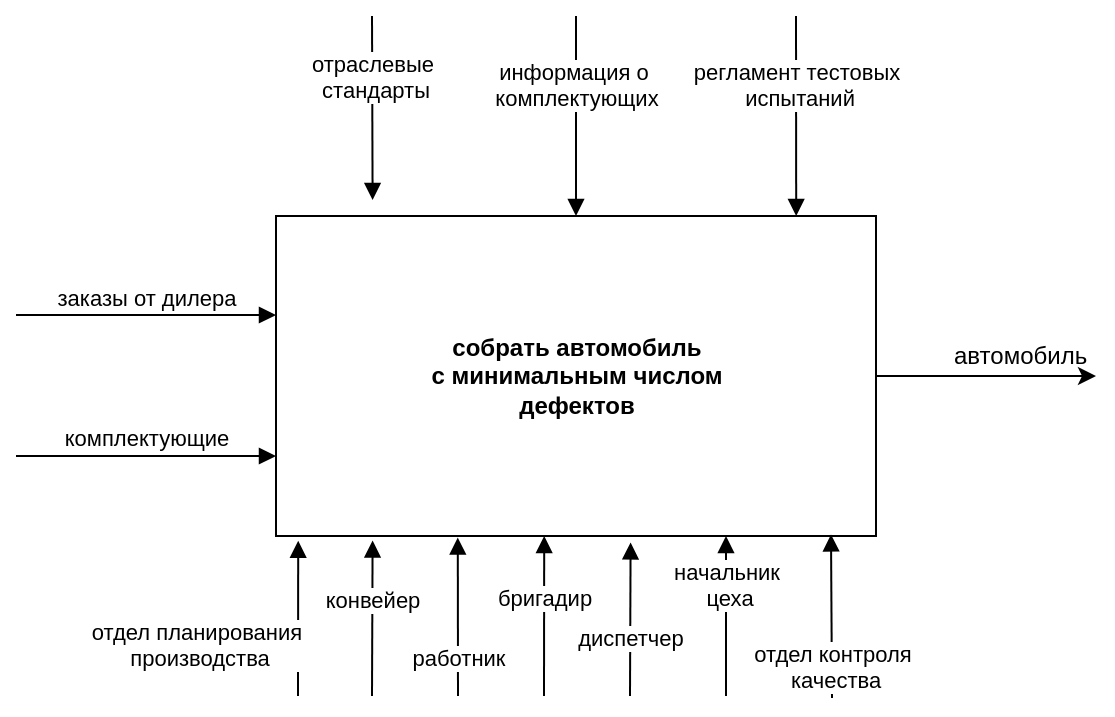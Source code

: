 <mxfile version="10.7.9" type="device"><diagram id="YTqsju27xWDpP7YbrK9V" name="Page-1"><mxGraphModel dx="1114" dy="533" grid="1" gridSize="10" guides="1" tooltips="1" connect="1" arrows="1" fold="1" page="1" pageScale="1" pageWidth="827" pageHeight="1169" math="0" shadow="0"><root><mxCell id="0"/><mxCell id="1" parent="0"/><mxCell id="KFZn-yLnCuIJ5BbBIRQ0-3" value="" style="edgeStyle=orthogonalEdgeStyle;rounded=0;orthogonalLoop=1;jettySize=auto;html=1;" parent="1" source="KFZn-yLnCuIJ5BbBIRQ0-1" edge="1"><mxGeometry relative="1" as="geometry"><mxPoint x="620" y="300" as="targetPoint"/></mxGeometry></mxCell><mxCell id="KFZn-yLnCuIJ5BbBIRQ0-1" value="&lt;b&gt;собрать автомобиль&lt;br&gt;&amp;nbsp;с минимальным числом&amp;nbsp;&lt;br&gt;дефектов&lt;/b&gt;" style="html=1;" parent="1" vertex="1"><mxGeometry x="210" y="220" width="300" height="160" as="geometry"/></mxCell><mxCell id="KFZn-yLnCuIJ5BbBIRQ0-6" value="заказы от дилера" style="html=1;verticalAlign=bottom;endArrow=block;" parent="1" edge="1"><mxGeometry width="80" relative="1" as="geometry"><mxPoint x="80" y="269.5" as="sourcePoint"/><mxPoint x="210" y="269.5" as="targetPoint"/></mxGeometry></mxCell><mxCell id="KFZn-yLnCuIJ5BbBIRQ0-9" value="отраслевые&lt;br&gt;&amp;nbsp;стандарты" style="html=1;verticalAlign=bottom;endArrow=block;entryX=0.161;entryY=-0.05;entryDx=0;entryDy=0;entryPerimeter=0;" parent="1" target="KFZn-yLnCuIJ5BbBIRQ0-1" edge="1"><mxGeometry width="80" relative="1" as="geometry"><mxPoint x="258" y="120" as="sourcePoint"/><mxPoint x="280" y="150" as="targetPoint"/></mxGeometry></mxCell><mxCell id="KFZn-yLnCuIJ5BbBIRQ0-10" value="информация о&amp;nbsp;&lt;br&gt;комплектующих" style="html=1;verticalAlign=bottom;endArrow=block;entryX=0.5;entryY=0;entryDx=0;entryDy=0;" parent="1" target="KFZn-yLnCuIJ5BbBIRQ0-1" edge="1"><mxGeometry width="80" relative="1" as="geometry"><mxPoint x="360" y="120" as="sourcePoint"/><mxPoint x="390" y="120" as="targetPoint"/></mxGeometry></mxCell><mxCell id="KFZn-yLnCuIJ5BbBIRQ0-11" value="конвейер" style="html=1;verticalAlign=bottom;endArrow=block;entryX=0.161;entryY=1.014;entryDx=0;entryDy=0;entryPerimeter=0;" parent="1" target="KFZn-yLnCuIJ5BbBIRQ0-1" edge="1"><mxGeometry width="80" relative="1" as="geometry"><mxPoint x="258" y="460" as="sourcePoint"/><mxPoint x="150" y="340" as="targetPoint"/></mxGeometry></mxCell><mxCell id="KFZn-yLnCuIJ5BbBIRQ0-12" value="отдел контроля&lt;br&gt;&amp;nbsp;качества" style="html=1;verticalAlign=bottom;endArrow=block;entryX=0.925;entryY=0.995;entryDx=0;entryDy=0;entryPerimeter=0;" parent="1" target="KFZn-yLnCuIJ5BbBIRQ0-1" edge="1"><mxGeometry x="-1" width="80" relative="1" as="geometry"><mxPoint x="488" y="461" as="sourcePoint"/><mxPoint x="370" y="370" as="targetPoint"/><mxPoint as="offset"/></mxGeometry></mxCell><mxCell id="xC9IA2LGtbpU-r5WaQqW-1" value="комплектующие" style="html=1;verticalAlign=bottom;endArrow=block;entryX=0;entryY=0.75;entryDx=0;entryDy=0;" edge="1" parent="1" target="KFZn-yLnCuIJ5BbBIRQ0-1"><mxGeometry width="80" relative="1" as="geometry"><mxPoint x="80" y="340" as="sourcePoint"/><mxPoint x="180" y="300" as="targetPoint"/></mxGeometry></mxCell><mxCell id="xC9IA2LGtbpU-r5WaQqW-2" value="работник" style="html=1;verticalAlign=bottom;endArrow=block;entryX=0.303;entryY=1.005;entryDx=0;entryDy=0;entryPerimeter=0;" edge="1" parent="1" target="KFZn-yLnCuIJ5BbBIRQ0-1"><mxGeometry x="-0.747" width="80" relative="1" as="geometry"><mxPoint x="301" y="460" as="sourcePoint"/><mxPoint x="380" y="480" as="targetPoint"/><mxPoint as="offset"/></mxGeometry></mxCell><mxCell id="xC9IA2LGtbpU-r5WaQqW-3" value="бригадир" style="html=1;verticalAlign=bottom;endArrow=block;entryX=0.447;entryY=1;entryDx=0;entryDy=0;entryPerimeter=0;" edge="1" parent="1" target="KFZn-yLnCuIJ5BbBIRQ0-1"><mxGeometry width="80" relative="1" as="geometry"><mxPoint x="344" y="460" as="sourcePoint"/><mxPoint x="400" y="470" as="targetPoint"/></mxGeometry></mxCell><mxCell id="xC9IA2LGtbpU-r5WaQqW-4" value="диспетчер" style="html=1;verticalAlign=bottom;endArrow=block;entryX=0.591;entryY=1.02;entryDx=0;entryDy=0;entryPerimeter=0;" edge="1" parent="1" target="KFZn-yLnCuIJ5BbBIRQ0-1"><mxGeometry x="-0.48" width="80" relative="1" as="geometry"><mxPoint x="387" y="460" as="sourcePoint"/><mxPoint x="230" y="460" as="targetPoint"/><mxPoint as="offset"/></mxGeometry></mxCell><mxCell id="xC9IA2LGtbpU-r5WaQqW-5" value="начальник&lt;br&gt;&amp;nbsp;цеха" style="html=1;verticalAlign=bottom;endArrow=block;entryX=0.75;entryY=1;entryDx=0;entryDy=0;" edge="1" parent="1" target="KFZn-yLnCuIJ5BbBIRQ0-1"><mxGeometry width="80" relative="1" as="geometry"><mxPoint x="435" y="460" as="sourcePoint"/><mxPoint x="450" y="490" as="targetPoint"/><mxPoint as="offset"/></mxGeometry></mxCell><mxCell id="xC9IA2LGtbpU-r5WaQqW-6" value="отдел планирования&lt;br&gt;&amp;nbsp;производства" style="html=1;verticalAlign=bottom;endArrow=block;entryX=0.037;entryY=1.015;entryDx=0;entryDy=0;entryPerimeter=0;" edge="1" parent="1" target="KFZn-yLnCuIJ5BbBIRQ0-1"><mxGeometry x="-0.744" y="51" width="80" relative="1" as="geometry"><mxPoint x="221" y="460" as="sourcePoint"/><mxPoint x="300" y="510" as="targetPoint"/><mxPoint as="offset"/></mxGeometry></mxCell><mxCell id="xC9IA2LGtbpU-r5WaQqW-7" value="автомобиль" style="text;html=1;resizable=0;points=[];autosize=1;align=left;verticalAlign=top;spacingTop=-4;" vertex="1" parent="1"><mxGeometry x="547" y="280" width="80" height="20" as="geometry"/></mxCell><mxCell id="xC9IA2LGtbpU-r5WaQqW-8" value="регламент тестовых&lt;br&gt;&amp;nbsp;испытаний" style="html=1;verticalAlign=bottom;endArrow=block;entryX=0.867;entryY=0;entryDx=0;entryDy=0;entryPerimeter=0;" edge="1" parent="1" target="KFZn-yLnCuIJ5BbBIRQ0-1"><mxGeometry width="80" relative="1" as="geometry"><mxPoint x="470" y="120" as="sourcePoint"/><mxPoint x="470" y="80" as="targetPoint"/></mxGeometry></mxCell></root></mxGraphModel></diagram></mxfile>